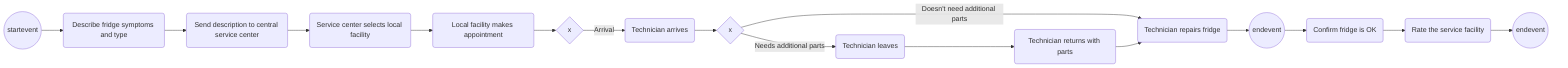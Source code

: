 graph LR
    1:startevent:((startevent)) --> 2:task:(Describe fridge symptoms and type)
    2:task: --> 3:task:(Send description to central service center)
    3:task: --> 4:task:(Service center selects local facility)
    4:task: --> 5:task:(Local facility makes appointment)
    5:task: --> 6:exclusivegateway:{x}
    6:exclusivegateway:{x} --> |Arrival| 7:task:(Technician arrives)
    7:task: --> 8:exclusivegateway:{x}
    8:exclusivegateway:{x} --> |Needs additional parts| 9:task:(Technician leaves)
    8:exclusivegateway:{x} --> |Doesn't need additional parts| 10:task:(Technician repairs fridge)
    9:task: --> 11:task:(Technician returns with parts)
    11:task: --> 10:task:
    10:task: --> 12:endevent:((endevent))
    12:endevent:((endevent)) --> 13:task:(Confirm fridge is OK)
    13:task: --> 14:task:(Rate the service facility)
    14:task: --> 15:endevent:((endevent))